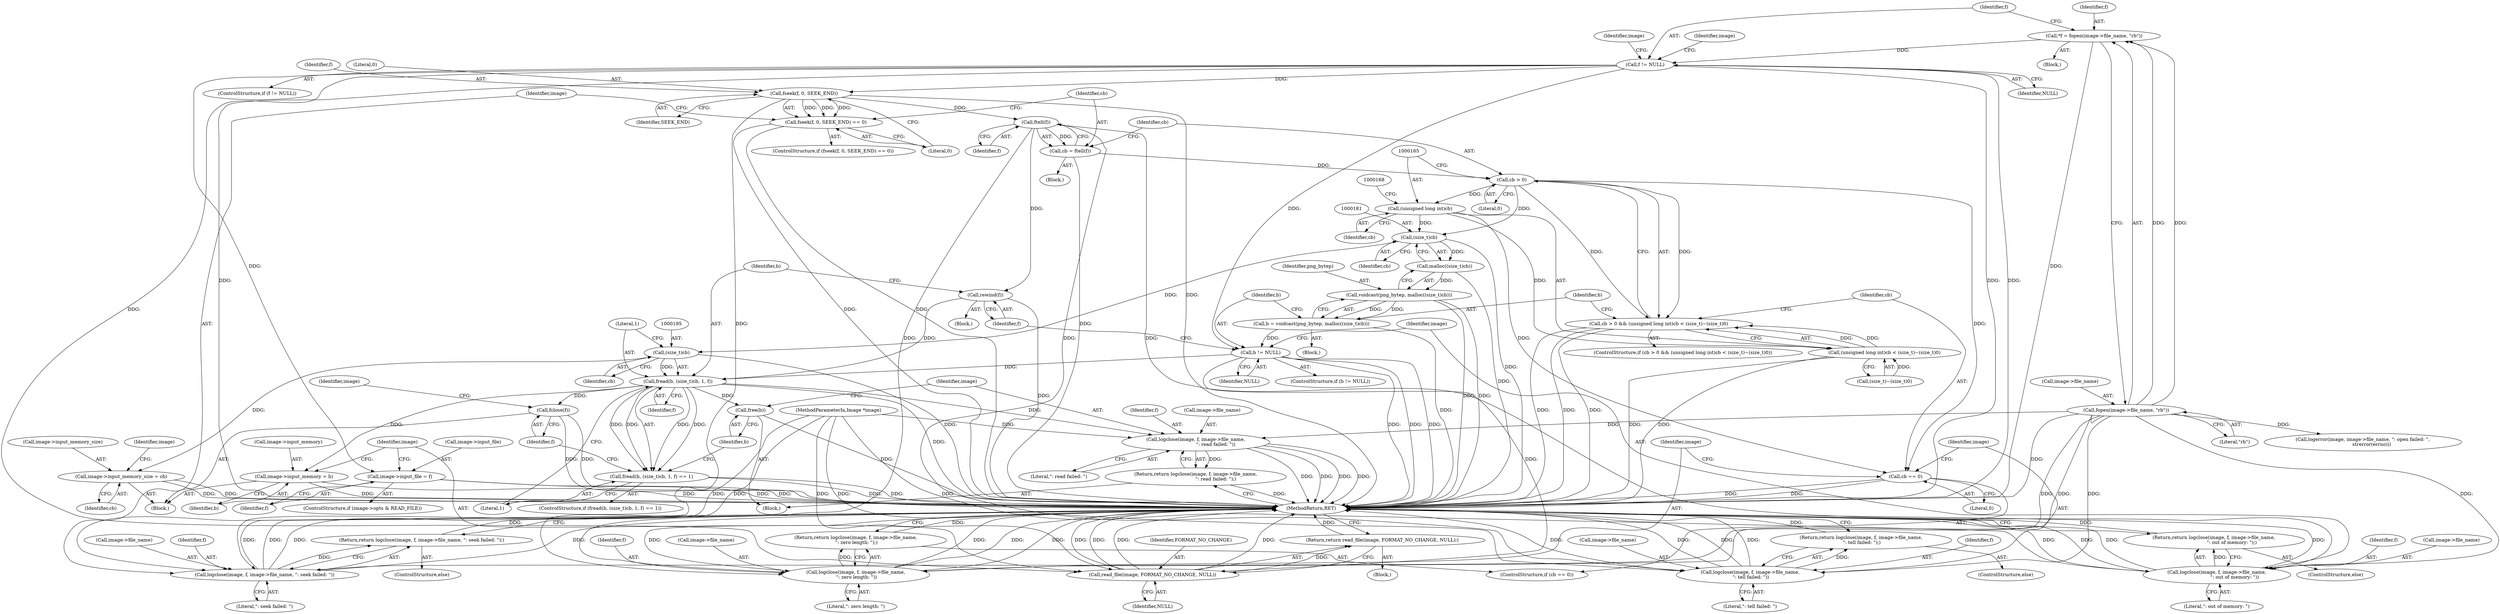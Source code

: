 digraph "0_Android_9d4853418ab2f754c2b63e091c29c5529b8b86ca_30@API" {
"1000120" [label="(Call,*f = fopen(image->file_name, \"rb\"))"];
"1000122" [label="(Call,fopen(image->file_name, \"rb\"))"];
"1000128" [label="(Call,f != NULL)"];
"1000138" [label="(Call,image->input_file = f)"];
"1000147" [label="(Call,fseek(f, 0, SEEK_END))"];
"1000146" [label="(Call,fseek(f, 0, SEEK_END) == 0)"];
"1000156" [label="(Call,ftell(f))"];
"1000154" [label="(Call,cb = ftell(f))"];
"1000160" [label="(Call,cb > 0)"];
"1000159" [label="(Call,cb > 0 && (unsigned long int)cb < (size_t)~(size_t)0)"];
"1000164" [label="(Call,(unsigned long int)cb)"];
"1000163" [label="(Call,(unsigned long int)cb < (size_t)~(size_t)0)"];
"1000180" [label="(Call,(size_t)cb)"];
"1000179" [label="(Call,malloc((size_t)cb))"];
"1000177" [label="(Call,voidcast(png_bytep, malloc((size_t)cb)))"];
"1000175" [label="(Call,b = voidcast(png_bytep, malloc((size_t)cb)))"];
"1000184" [label="(Call,b != NULL)"];
"1000192" [label="(Call,fread(b, (size_t)cb, 1, f))"];
"1000191" [label="(Call,fread(b, (size_t)cb, 1, f) == 1)"];
"1000201" [label="(Call,fclose(f))"];
"1000208" [label="(Call,image->input_memory = b)"];
"1000215" [label="(Call,free(b))"];
"1000218" [label="(Call,logclose(image, f, image->file_name,\n                           \": read failed: \"))"];
"1000217" [label="(Return,return logclose(image, f, image->file_name,\n                           \": read failed: \");)"];
"1000276" [label="(Call,read_file(image, FORMAT_NO_CHANGE, NULL))"];
"1000275" [label="(Return,return read_file(image, FORMAT_NO_CHANGE, NULL);)"];
"1000194" [label="(Call,(size_t)cb)"];
"1000203" [label="(Call,image->input_memory_size = cb)"];
"1000236" [label="(Call,cb == 0)"];
"1000188" [label="(Call,rewind(f))"];
"1000227" [label="(Call,logclose(image, f, image->file_name,\n                        \": out of memory: \"))"];
"1000226" [label="(Return,return logclose(image, f, image->file_name,\n                        \": out of memory: \");)"];
"1000240" [label="(Call,logclose(image, f, image->file_name,\n \": zero length: \"))"];
"1000239" [label="(Return,return logclose(image, f, image->file_name,\n \": zero length: \");)"];
"1000249" [label="(Call,logclose(image, f, image->file_name,\n \": tell failed: \"))"];
"1000248" [label="(Return,return logclose(image, f, image->file_name,\n \": tell failed: \");)"];
"1000258" [label="(Call,logclose(image, f, image->file_name, \": seek failed: \"))"];
"1000257" [label="(Return,return logclose(image, f, image->file_name, \": seek failed: \");)"];
"1000219" [label="(Identifier,image)"];
"1000202" [label="(Identifier,f)"];
"1000267" [label="(Call,logerror(image, image->file_name, \": open failed: \",\n            strerror(errno)))"];
"1000191" [label="(Call,fread(b, (size_t)cb, 1, f) == 1)"];
"1000200" [label="(Block,)"];
"1000261" [label="(Call,image->file_name)"];
"1000164" [label="(Call,(unsigned long int)cb)"];
"1000278" [label="(Identifier,FORMAT_NO_CHANGE)"];
"1000166" [label="(Identifier,cb)"];
"1000187" [label="(Block,)"];
"1000123" [label="(Call,image->file_name)"];
"1000147" [label="(Call,fseek(f, 0, SEEK_END))"];
"1000135" [label="(Identifier,image)"];
"1000214" [label="(Block,)"];
"1000220" [label="(Identifier,f)"];
"1000155" [label="(Identifier,cb)"];
"1000203" [label="(Call,image->input_memory_size = cb)"];
"1000176" [label="(Identifier,b)"];
"1000190" [label="(ControlStructure,if (fread(b, (size_t)cb, 1, f) == 1))"];
"1000279" [label="(Identifier,NULL)"];
"1000243" [label="(Call,image->file_name)"];
"1000146" [label="(Call,fseek(f, 0, SEEK_END) == 0)"];
"1000236" [label="(Call,cb == 0)"];
"1000241" [label="(Identifier,image)"];
"1000268" [label="(Identifier,image)"];
"1000252" [label="(Call,image->file_name)"];
"1000145" [label="(ControlStructure,if (fseek(f, 0, SEEK_END) == 0))"];
"1000129" [label="(Identifier,f)"];
"1000189" [label="(Identifier,f)"];
"1000104" [label="(Block,)"];
"1000198" [label="(Identifier,f)"];
"1000160" [label="(Call,cb > 0)"];
"1000186" [label="(Identifier,NULL)"];
"1000197" [label="(Literal,1)"];
"1000152" [label="(Block,)"];
"1000258" [label="(Call,logclose(image, f, image->file_name, \": seek failed: \"))"];
"1000228" [label="(Identifier,image)"];
"1000182" [label="(Identifier,cb)"];
"1000224" [label="(Literal,\": read failed: \")"];
"1000156" [label="(Call,ftell(f))"];
"1000180" [label="(Call,(size_t)cb)"];
"1000212" [label="(Identifier,b)"];
"1000260" [label="(Identifier,f)"];
"1000192" [label="(Call,fread(b, (size_t)cb, 1, f))"];
"1000218" [label="(Call,logclose(image, f, image->file_name,\n                           \": read failed: \"))"];
"1000226" [label="(Return,return logclose(image, f, image->file_name,\n                        \": out of memory: \");)"];
"1000121" [label="(Identifier,f)"];
"1000194" [label="(Call,(size_t)cb)"];
"1000215" [label="(Call,free(b))"];
"1000179" [label="(Call,malloc((size_t)cb))"];
"1000159" [label="(Call,cb > 0 && (unsigned long int)cb < (size_t)~(size_t)0)"];
"1000162" [label="(Literal,0)"];
"1000225" [label="(ControlStructure,else)"];
"1000257" [label="(Return,return logclose(image, f, image->file_name, \": seek failed: \");)"];
"1000175" [label="(Call,b = voidcast(png_bytep, malloc((size_t)cb)))"];
"1000242" [label="(Identifier,f)"];
"1000103" [label="(MethodParameterIn,Image *image)"];
"1000229" [label="(Identifier,f)"];
"1000151" [label="(Literal,0)"];
"1000177" [label="(Call,voidcast(png_bytep, malloc((size_t)cb)))"];
"1000248" [label="(Return,return logclose(image, f, image->file_name,\n \": tell failed: \");)"];
"1000130" [label="(Identifier,NULL)"];
"1000132" [label="(ControlStructure,if (image->opts & READ_FILE))"];
"1000205" [label="(Identifier,image)"];
"1000217" [label="(Return,return logclose(image, f, image->file_name,\n                           \": read failed: \");)"];
"1000238" [label="(Literal,0)"];
"1000277" [label="(Identifier,image)"];
"1000157" [label="(Identifier,f)"];
"1000251" [label="(Identifier,f)"];
"1000230" [label="(Call,image->file_name)"];
"1000150" [label="(Identifier,SEEK_END)"];
"1000276" [label="(Call,read_file(image, FORMAT_NO_CHANGE, NULL))"];
"1000227" [label="(Call,logclose(image, f, image->file_name,\n                        \": out of memory: \"))"];
"1000209" [label="(Call,image->input_memory)"];
"1000201" [label="(Call,fclose(f))"];
"1000196" [label="(Identifier,cb)"];
"1000204" [label="(Call,image->input_memory_size)"];
"1000249" [label="(Call,logclose(image, f, image->file_name,\n \": tell failed: \"))"];
"1000250" [label="(Identifier,image)"];
"1000188" [label="(Call,rewind(f))"];
"1000247" [label="(ControlStructure,else)"];
"1000255" [label="(Literal,\": tell failed: \")"];
"1000184" [label="(Call,b != NULL)"];
"1000148" [label="(Identifier,f)"];
"1000173" [label="(Block,)"];
"1000167" [label="(Call,(size_t)~(size_t)0)"];
"1000246" [label="(Literal,\": zero length: \")"];
"1000120" [label="(Call,*f = fopen(image->file_name, \"rb\"))"];
"1000158" [label="(ControlStructure,if (cb > 0 && (unsigned long int)cb < (size_t)~(size_t)0))"];
"1000233" [label="(Literal,\": out of memory: \")"];
"1000210" [label="(Identifier,image)"];
"1000235" [label="(ControlStructure,if (cb == 0))"];
"1000199" [label="(Literal,1)"];
"1000139" [label="(Call,image->input_file)"];
"1000118" [label="(Block,)"];
"1000161" [label="(Identifier,cb)"];
"1000178" [label="(Identifier,png_bytep)"];
"1000216" [label="(Identifier,b)"];
"1000207" [label="(Identifier,cb)"];
"1000163" [label="(Call,(unsigned long int)cb < (size_t)~(size_t)0)"];
"1000275" [label="(Return,return read_file(image, FORMAT_NO_CHANGE, NULL);)"];
"1000280" [label="(MethodReturn,RET)"];
"1000128" [label="(Call,f != NULL)"];
"1000221" [label="(Call,image->file_name)"];
"1000126" [label="(Literal,\"rb\")"];
"1000142" [label="(Identifier,f)"];
"1000208" [label="(Call,image->input_memory = b)"];
"1000183" [label="(ControlStructure,if (b != NULL))"];
"1000237" [label="(Identifier,cb)"];
"1000185" [label="(Identifier,b)"];
"1000138" [label="(Call,image->input_file = f)"];
"1000154" [label="(Call,cb = ftell(f))"];
"1000264" [label="(Literal,\": seek failed: \")"];
"1000122" [label="(Call,fopen(image->file_name, \"rb\"))"];
"1000149" [label="(Literal,0)"];
"1000256" [label="(ControlStructure,else)"];
"1000259" [label="(Identifier,image)"];
"1000193" [label="(Identifier,b)"];
"1000127" [label="(ControlStructure,if (f != NULL))"];
"1000240" [label="(Call,logclose(image, f, image->file_name,\n \": zero length: \"))"];
"1000239" [label="(Return,return logclose(image, f, image->file_name,\n \": zero length: \");)"];
"1000120" -> "1000118"  [label="AST: "];
"1000120" -> "1000122"  [label="CFG: "];
"1000121" -> "1000120"  [label="AST: "];
"1000122" -> "1000120"  [label="AST: "];
"1000129" -> "1000120"  [label="CFG: "];
"1000120" -> "1000280"  [label="DDG: "];
"1000122" -> "1000120"  [label="DDG: "];
"1000122" -> "1000120"  [label="DDG: "];
"1000120" -> "1000128"  [label="DDG: "];
"1000122" -> "1000126"  [label="CFG: "];
"1000123" -> "1000122"  [label="AST: "];
"1000126" -> "1000122"  [label="AST: "];
"1000122" -> "1000280"  [label="DDG: "];
"1000122" -> "1000218"  [label="DDG: "];
"1000122" -> "1000227"  [label="DDG: "];
"1000122" -> "1000240"  [label="DDG: "];
"1000122" -> "1000249"  [label="DDG: "];
"1000122" -> "1000258"  [label="DDG: "];
"1000122" -> "1000267"  [label="DDG: "];
"1000128" -> "1000127"  [label="AST: "];
"1000128" -> "1000130"  [label="CFG: "];
"1000129" -> "1000128"  [label="AST: "];
"1000130" -> "1000128"  [label="AST: "];
"1000135" -> "1000128"  [label="CFG: "];
"1000268" -> "1000128"  [label="CFG: "];
"1000128" -> "1000280"  [label="DDG: "];
"1000128" -> "1000280"  [label="DDG: "];
"1000128" -> "1000280"  [label="DDG: "];
"1000128" -> "1000138"  [label="DDG: "];
"1000128" -> "1000147"  [label="DDG: "];
"1000128" -> "1000184"  [label="DDG: "];
"1000128" -> "1000276"  [label="DDG: "];
"1000138" -> "1000132"  [label="AST: "];
"1000138" -> "1000142"  [label="CFG: "];
"1000139" -> "1000138"  [label="AST: "];
"1000142" -> "1000138"  [label="AST: "];
"1000277" -> "1000138"  [label="CFG: "];
"1000138" -> "1000280"  [label="DDG: "];
"1000138" -> "1000280"  [label="DDG: "];
"1000147" -> "1000146"  [label="AST: "];
"1000147" -> "1000150"  [label="CFG: "];
"1000148" -> "1000147"  [label="AST: "];
"1000149" -> "1000147"  [label="AST: "];
"1000150" -> "1000147"  [label="AST: "];
"1000151" -> "1000147"  [label="CFG: "];
"1000147" -> "1000280"  [label="DDG: "];
"1000147" -> "1000146"  [label="DDG: "];
"1000147" -> "1000146"  [label="DDG: "];
"1000147" -> "1000146"  [label="DDG: "];
"1000147" -> "1000156"  [label="DDG: "];
"1000147" -> "1000258"  [label="DDG: "];
"1000146" -> "1000145"  [label="AST: "];
"1000146" -> "1000151"  [label="CFG: "];
"1000151" -> "1000146"  [label="AST: "];
"1000155" -> "1000146"  [label="CFG: "];
"1000259" -> "1000146"  [label="CFG: "];
"1000146" -> "1000280"  [label="DDG: "];
"1000146" -> "1000280"  [label="DDG: "];
"1000156" -> "1000154"  [label="AST: "];
"1000156" -> "1000157"  [label="CFG: "];
"1000157" -> "1000156"  [label="AST: "];
"1000154" -> "1000156"  [label="CFG: "];
"1000156" -> "1000154"  [label="DDG: "];
"1000156" -> "1000188"  [label="DDG: "];
"1000156" -> "1000227"  [label="DDG: "];
"1000156" -> "1000240"  [label="DDG: "];
"1000156" -> "1000249"  [label="DDG: "];
"1000154" -> "1000152"  [label="AST: "];
"1000155" -> "1000154"  [label="AST: "];
"1000161" -> "1000154"  [label="CFG: "];
"1000154" -> "1000280"  [label="DDG: "];
"1000154" -> "1000160"  [label="DDG: "];
"1000160" -> "1000159"  [label="AST: "];
"1000160" -> "1000162"  [label="CFG: "];
"1000161" -> "1000160"  [label="AST: "];
"1000162" -> "1000160"  [label="AST: "];
"1000165" -> "1000160"  [label="CFG: "];
"1000159" -> "1000160"  [label="CFG: "];
"1000160" -> "1000159"  [label="DDG: "];
"1000160" -> "1000159"  [label="DDG: "];
"1000160" -> "1000164"  [label="DDG: "];
"1000160" -> "1000180"  [label="DDG: "];
"1000160" -> "1000236"  [label="DDG: "];
"1000159" -> "1000158"  [label="AST: "];
"1000159" -> "1000163"  [label="CFG: "];
"1000163" -> "1000159"  [label="AST: "];
"1000176" -> "1000159"  [label="CFG: "];
"1000237" -> "1000159"  [label="CFG: "];
"1000159" -> "1000280"  [label="DDG: "];
"1000159" -> "1000280"  [label="DDG: "];
"1000159" -> "1000280"  [label="DDG: "];
"1000163" -> "1000159"  [label="DDG: "];
"1000163" -> "1000159"  [label="DDG: "];
"1000164" -> "1000163"  [label="AST: "];
"1000164" -> "1000166"  [label="CFG: "];
"1000165" -> "1000164"  [label="AST: "];
"1000166" -> "1000164"  [label="AST: "];
"1000168" -> "1000164"  [label="CFG: "];
"1000164" -> "1000163"  [label="DDG: "];
"1000164" -> "1000180"  [label="DDG: "];
"1000164" -> "1000236"  [label="DDG: "];
"1000163" -> "1000167"  [label="CFG: "];
"1000167" -> "1000163"  [label="AST: "];
"1000163" -> "1000280"  [label="DDG: "];
"1000163" -> "1000280"  [label="DDG: "];
"1000167" -> "1000163"  [label="DDG: "];
"1000180" -> "1000179"  [label="AST: "];
"1000180" -> "1000182"  [label="CFG: "];
"1000181" -> "1000180"  [label="AST: "];
"1000182" -> "1000180"  [label="AST: "];
"1000179" -> "1000180"  [label="CFG: "];
"1000180" -> "1000280"  [label="DDG: "];
"1000180" -> "1000179"  [label="DDG: "];
"1000180" -> "1000194"  [label="DDG: "];
"1000179" -> "1000177"  [label="AST: "];
"1000177" -> "1000179"  [label="CFG: "];
"1000179" -> "1000280"  [label="DDG: "];
"1000179" -> "1000177"  [label="DDG: "];
"1000177" -> "1000175"  [label="AST: "];
"1000178" -> "1000177"  [label="AST: "];
"1000175" -> "1000177"  [label="CFG: "];
"1000177" -> "1000280"  [label="DDG: "];
"1000177" -> "1000280"  [label="DDG: "];
"1000177" -> "1000175"  [label="DDG: "];
"1000177" -> "1000175"  [label="DDG: "];
"1000175" -> "1000173"  [label="AST: "];
"1000176" -> "1000175"  [label="AST: "];
"1000185" -> "1000175"  [label="CFG: "];
"1000175" -> "1000280"  [label="DDG: "];
"1000175" -> "1000184"  [label="DDG: "];
"1000184" -> "1000183"  [label="AST: "];
"1000184" -> "1000186"  [label="CFG: "];
"1000185" -> "1000184"  [label="AST: "];
"1000186" -> "1000184"  [label="AST: "];
"1000189" -> "1000184"  [label="CFG: "];
"1000228" -> "1000184"  [label="CFG: "];
"1000184" -> "1000280"  [label="DDG: "];
"1000184" -> "1000280"  [label="DDG: "];
"1000184" -> "1000280"  [label="DDG: "];
"1000184" -> "1000192"  [label="DDG: "];
"1000184" -> "1000276"  [label="DDG: "];
"1000192" -> "1000191"  [label="AST: "];
"1000192" -> "1000198"  [label="CFG: "];
"1000193" -> "1000192"  [label="AST: "];
"1000194" -> "1000192"  [label="AST: "];
"1000197" -> "1000192"  [label="AST: "];
"1000198" -> "1000192"  [label="AST: "];
"1000199" -> "1000192"  [label="CFG: "];
"1000192" -> "1000280"  [label="DDG: "];
"1000192" -> "1000191"  [label="DDG: "];
"1000192" -> "1000191"  [label="DDG: "];
"1000192" -> "1000191"  [label="DDG: "];
"1000192" -> "1000191"  [label="DDG: "];
"1000194" -> "1000192"  [label="DDG: "];
"1000188" -> "1000192"  [label="DDG: "];
"1000192" -> "1000201"  [label="DDG: "];
"1000192" -> "1000208"  [label="DDG: "];
"1000192" -> "1000215"  [label="DDG: "];
"1000192" -> "1000218"  [label="DDG: "];
"1000191" -> "1000190"  [label="AST: "];
"1000191" -> "1000199"  [label="CFG: "];
"1000199" -> "1000191"  [label="AST: "];
"1000202" -> "1000191"  [label="CFG: "];
"1000216" -> "1000191"  [label="CFG: "];
"1000191" -> "1000280"  [label="DDG: "];
"1000191" -> "1000280"  [label="DDG: "];
"1000201" -> "1000200"  [label="AST: "];
"1000201" -> "1000202"  [label="CFG: "];
"1000202" -> "1000201"  [label="AST: "];
"1000205" -> "1000201"  [label="CFG: "];
"1000201" -> "1000280"  [label="DDG: "];
"1000201" -> "1000280"  [label="DDG: "];
"1000208" -> "1000200"  [label="AST: "];
"1000208" -> "1000212"  [label="CFG: "];
"1000209" -> "1000208"  [label="AST: "];
"1000212" -> "1000208"  [label="AST: "];
"1000277" -> "1000208"  [label="CFG: "];
"1000208" -> "1000280"  [label="DDG: "];
"1000208" -> "1000280"  [label="DDG: "];
"1000215" -> "1000214"  [label="AST: "];
"1000215" -> "1000216"  [label="CFG: "];
"1000216" -> "1000215"  [label="AST: "];
"1000219" -> "1000215"  [label="CFG: "];
"1000215" -> "1000280"  [label="DDG: "];
"1000218" -> "1000217"  [label="AST: "];
"1000218" -> "1000224"  [label="CFG: "];
"1000219" -> "1000218"  [label="AST: "];
"1000220" -> "1000218"  [label="AST: "];
"1000221" -> "1000218"  [label="AST: "];
"1000224" -> "1000218"  [label="AST: "];
"1000217" -> "1000218"  [label="CFG: "];
"1000218" -> "1000280"  [label="DDG: "];
"1000218" -> "1000280"  [label="DDG: "];
"1000218" -> "1000280"  [label="DDG: "];
"1000218" -> "1000280"  [label="DDG: "];
"1000218" -> "1000217"  [label="DDG: "];
"1000103" -> "1000218"  [label="DDG: "];
"1000217" -> "1000214"  [label="AST: "];
"1000280" -> "1000217"  [label="CFG: "];
"1000217" -> "1000280"  [label="DDG: "];
"1000276" -> "1000275"  [label="AST: "];
"1000276" -> "1000279"  [label="CFG: "];
"1000277" -> "1000276"  [label="AST: "];
"1000278" -> "1000276"  [label="AST: "];
"1000279" -> "1000276"  [label="AST: "];
"1000275" -> "1000276"  [label="CFG: "];
"1000276" -> "1000280"  [label="DDG: "];
"1000276" -> "1000280"  [label="DDG: "];
"1000276" -> "1000280"  [label="DDG: "];
"1000276" -> "1000280"  [label="DDG: "];
"1000276" -> "1000275"  [label="DDG: "];
"1000103" -> "1000276"  [label="DDG: "];
"1000275" -> "1000104"  [label="AST: "];
"1000280" -> "1000275"  [label="CFG: "];
"1000275" -> "1000280"  [label="DDG: "];
"1000194" -> "1000196"  [label="CFG: "];
"1000195" -> "1000194"  [label="AST: "];
"1000196" -> "1000194"  [label="AST: "];
"1000197" -> "1000194"  [label="CFG: "];
"1000194" -> "1000280"  [label="DDG: "];
"1000194" -> "1000203"  [label="DDG: "];
"1000203" -> "1000200"  [label="AST: "];
"1000203" -> "1000207"  [label="CFG: "];
"1000204" -> "1000203"  [label="AST: "];
"1000207" -> "1000203"  [label="AST: "];
"1000210" -> "1000203"  [label="CFG: "];
"1000203" -> "1000280"  [label="DDG: "];
"1000203" -> "1000280"  [label="DDG: "];
"1000236" -> "1000235"  [label="AST: "];
"1000236" -> "1000238"  [label="CFG: "];
"1000237" -> "1000236"  [label="AST: "];
"1000238" -> "1000236"  [label="AST: "];
"1000241" -> "1000236"  [label="CFG: "];
"1000250" -> "1000236"  [label="CFG: "];
"1000236" -> "1000280"  [label="DDG: "];
"1000236" -> "1000280"  [label="DDG: "];
"1000188" -> "1000187"  [label="AST: "];
"1000188" -> "1000189"  [label="CFG: "];
"1000189" -> "1000188"  [label="AST: "];
"1000193" -> "1000188"  [label="CFG: "];
"1000188" -> "1000280"  [label="DDG: "];
"1000227" -> "1000226"  [label="AST: "];
"1000227" -> "1000233"  [label="CFG: "];
"1000228" -> "1000227"  [label="AST: "];
"1000229" -> "1000227"  [label="AST: "];
"1000230" -> "1000227"  [label="AST: "];
"1000233" -> "1000227"  [label="AST: "];
"1000226" -> "1000227"  [label="CFG: "];
"1000227" -> "1000280"  [label="DDG: "];
"1000227" -> "1000280"  [label="DDG: "];
"1000227" -> "1000280"  [label="DDG: "];
"1000227" -> "1000280"  [label="DDG: "];
"1000227" -> "1000226"  [label="DDG: "];
"1000103" -> "1000227"  [label="DDG: "];
"1000226" -> "1000225"  [label="AST: "];
"1000280" -> "1000226"  [label="CFG: "];
"1000226" -> "1000280"  [label="DDG: "];
"1000240" -> "1000239"  [label="AST: "];
"1000240" -> "1000246"  [label="CFG: "];
"1000241" -> "1000240"  [label="AST: "];
"1000242" -> "1000240"  [label="AST: "];
"1000243" -> "1000240"  [label="AST: "];
"1000246" -> "1000240"  [label="AST: "];
"1000239" -> "1000240"  [label="CFG: "];
"1000240" -> "1000280"  [label="DDG: "];
"1000240" -> "1000280"  [label="DDG: "];
"1000240" -> "1000280"  [label="DDG: "];
"1000240" -> "1000280"  [label="DDG: "];
"1000240" -> "1000239"  [label="DDG: "];
"1000103" -> "1000240"  [label="DDG: "];
"1000239" -> "1000235"  [label="AST: "];
"1000280" -> "1000239"  [label="CFG: "];
"1000239" -> "1000280"  [label="DDG: "];
"1000249" -> "1000248"  [label="AST: "];
"1000249" -> "1000255"  [label="CFG: "];
"1000250" -> "1000249"  [label="AST: "];
"1000251" -> "1000249"  [label="AST: "];
"1000252" -> "1000249"  [label="AST: "];
"1000255" -> "1000249"  [label="AST: "];
"1000248" -> "1000249"  [label="CFG: "];
"1000249" -> "1000280"  [label="DDG: "];
"1000249" -> "1000280"  [label="DDG: "];
"1000249" -> "1000280"  [label="DDG: "];
"1000249" -> "1000280"  [label="DDG: "];
"1000249" -> "1000248"  [label="DDG: "];
"1000103" -> "1000249"  [label="DDG: "];
"1000248" -> "1000247"  [label="AST: "];
"1000280" -> "1000248"  [label="CFG: "];
"1000248" -> "1000280"  [label="DDG: "];
"1000258" -> "1000257"  [label="AST: "];
"1000258" -> "1000264"  [label="CFG: "];
"1000259" -> "1000258"  [label="AST: "];
"1000260" -> "1000258"  [label="AST: "];
"1000261" -> "1000258"  [label="AST: "];
"1000264" -> "1000258"  [label="AST: "];
"1000257" -> "1000258"  [label="CFG: "];
"1000258" -> "1000280"  [label="DDG: "];
"1000258" -> "1000280"  [label="DDG: "];
"1000258" -> "1000280"  [label="DDG: "];
"1000258" -> "1000280"  [label="DDG: "];
"1000258" -> "1000257"  [label="DDG: "];
"1000103" -> "1000258"  [label="DDG: "];
"1000257" -> "1000256"  [label="AST: "];
"1000280" -> "1000257"  [label="CFG: "];
"1000257" -> "1000280"  [label="DDG: "];
}
